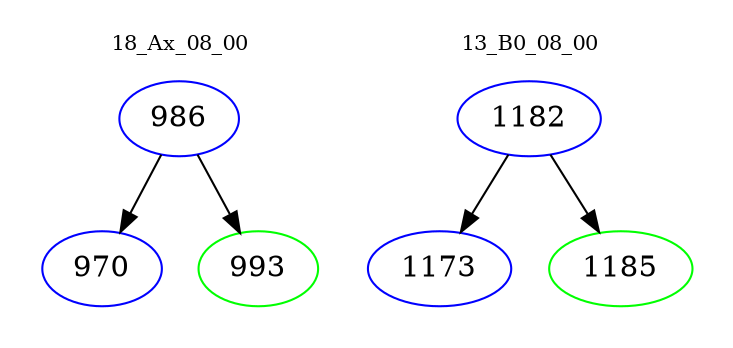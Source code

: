digraph{
subgraph cluster_0 {
color = white
label = "18_Ax_08_00";
fontsize=10;
T0_986 [label="986", color="blue"]
T0_986 -> T0_970 [color="black"]
T0_970 [label="970", color="blue"]
T0_986 -> T0_993 [color="black"]
T0_993 [label="993", color="green"]
}
subgraph cluster_1 {
color = white
label = "13_B0_08_00";
fontsize=10;
T1_1182 [label="1182", color="blue"]
T1_1182 -> T1_1173 [color="black"]
T1_1173 [label="1173", color="blue"]
T1_1182 -> T1_1185 [color="black"]
T1_1185 [label="1185", color="green"]
}
}
